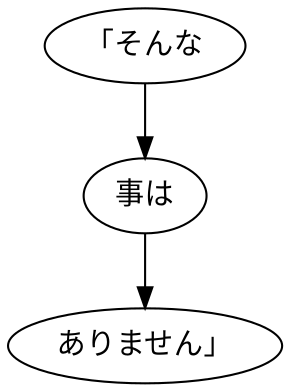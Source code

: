 digraph graph7804 {
	node0 [label="「そんな"];
	node1 [label="事は"];
	node2 [label="ありません」"];
	node0 -> node1;
	node1 -> node2;
}

